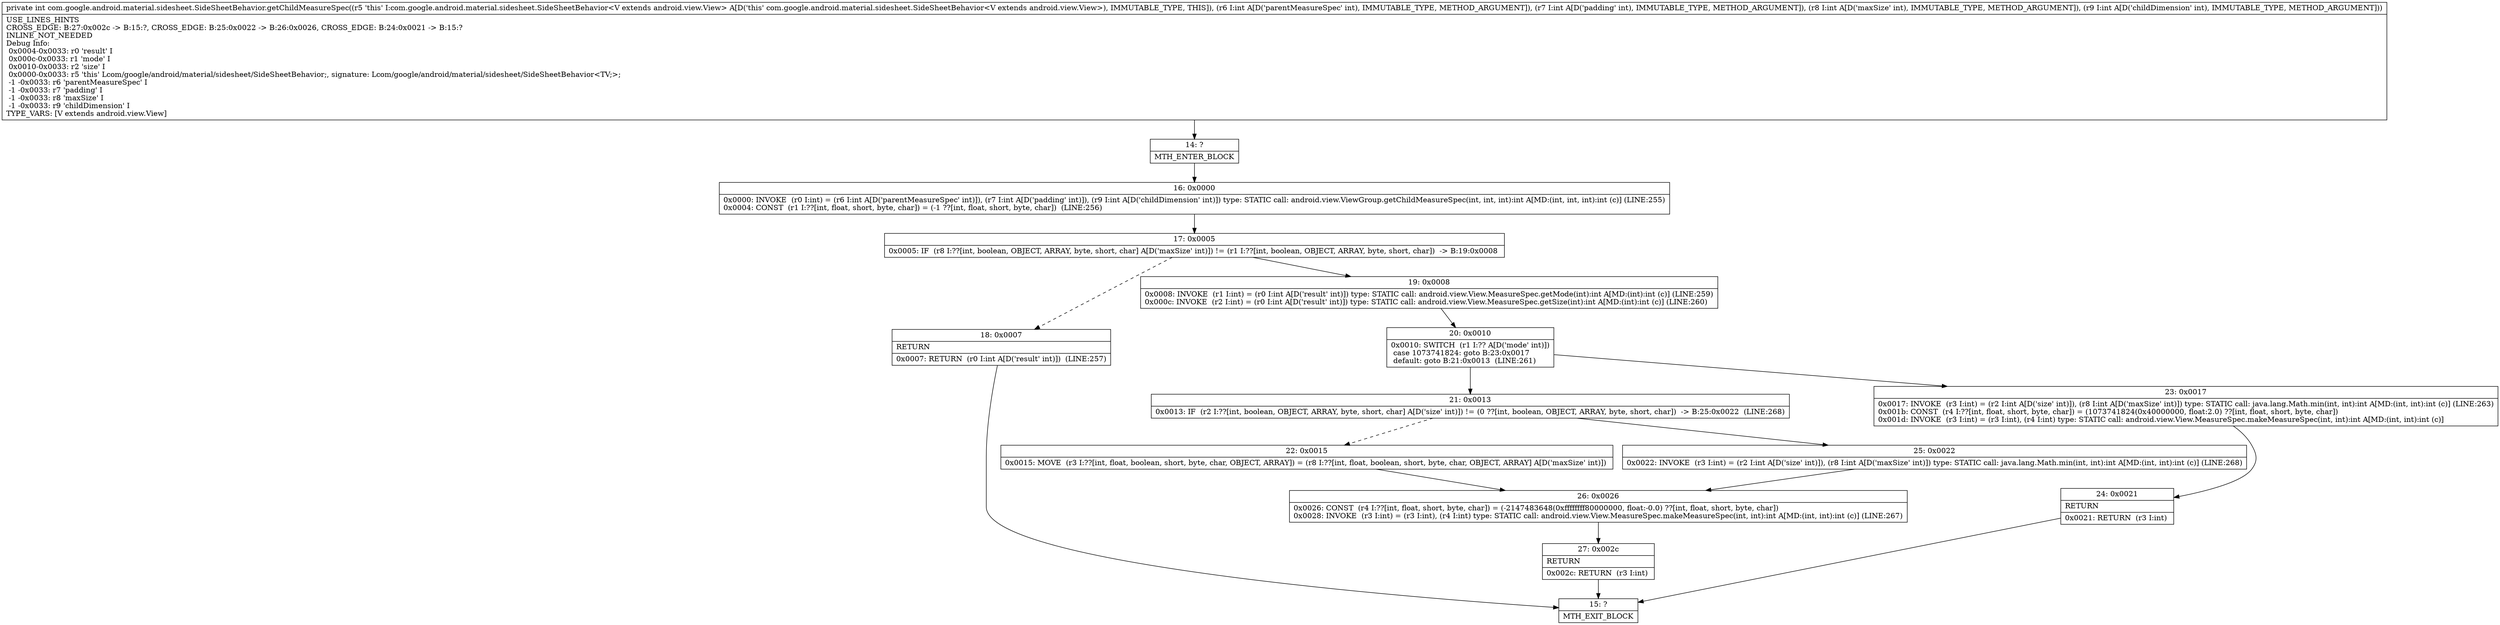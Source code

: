 digraph "CFG forcom.google.android.material.sidesheet.SideSheetBehavior.getChildMeasureSpec(IIII)I" {
Node_14 [shape=record,label="{14\:\ ?|MTH_ENTER_BLOCK\l}"];
Node_16 [shape=record,label="{16\:\ 0x0000|0x0000: INVOKE  (r0 I:int) = (r6 I:int A[D('parentMeasureSpec' int)]), (r7 I:int A[D('padding' int)]), (r9 I:int A[D('childDimension' int)]) type: STATIC call: android.view.ViewGroup.getChildMeasureSpec(int, int, int):int A[MD:(int, int, int):int (c)] (LINE:255)\l0x0004: CONST  (r1 I:??[int, float, short, byte, char]) = (\-1 ??[int, float, short, byte, char])  (LINE:256)\l}"];
Node_17 [shape=record,label="{17\:\ 0x0005|0x0005: IF  (r8 I:??[int, boolean, OBJECT, ARRAY, byte, short, char] A[D('maxSize' int)]) != (r1 I:??[int, boolean, OBJECT, ARRAY, byte, short, char])  \-\> B:19:0x0008 \l}"];
Node_18 [shape=record,label="{18\:\ 0x0007|RETURN\l|0x0007: RETURN  (r0 I:int A[D('result' int)])  (LINE:257)\l}"];
Node_15 [shape=record,label="{15\:\ ?|MTH_EXIT_BLOCK\l}"];
Node_19 [shape=record,label="{19\:\ 0x0008|0x0008: INVOKE  (r1 I:int) = (r0 I:int A[D('result' int)]) type: STATIC call: android.view.View.MeasureSpec.getMode(int):int A[MD:(int):int (c)] (LINE:259)\l0x000c: INVOKE  (r2 I:int) = (r0 I:int A[D('result' int)]) type: STATIC call: android.view.View.MeasureSpec.getSize(int):int A[MD:(int):int (c)] (LINE:260)\l}"];
Node_20 [shape=record,label="{20\:\ 0x0010|0x0010: SWITCH  (r1 I:?? A[D('mode' int)])\l case 1073741824: goto B:23:0x0017\l default: goto B:21:0x0013  (LINE:261)\l}"];
Node_21 [shape=record,label="{21\:\ 0x0013|0x0013: IF  (r2 I:??[int, boolean, OBJECT, ARRAY, byte, short, char] A[D('size' int)]) != (0 ??[int, boolean, OBJECT, ARRAY, byte, short, char])  \-\> B:25:0x0022  (LINE:268)\l}"];
Node_22 [shape=record,label="{22\:\ 0x0015|0x0015: MOVE  (r3 I:??[int, float, boolean, short, byte, char, OBJECT, ARRAY]) = (r8 I:??[int, float, boolean, short, byte, char, OBJECT, ARRAY] A[D('maxSize' int)]) \l}"];
Node_26 [shape=record,label="{26\:\ 0x0026|0x0026: CONST  (r4 I:??[int, float, short, byte, char]) = (\-2147483648(0xffffffff80000000, float:\-0.0) ??[int, float, short, byte, char]) \l0x0028: INVOKE  (r3 I:int) = (r3 I:int), (r4 I:int) type: STATIC call: android.view.View.MeasureSpec.makeMeasureSpec(int, int):int A[MD:(int, int):int (c)] (LINE:267)\l}"];
Node_27 [shape=record,label="{27\:\ 0x002c|RETURN\l|0x002c: RETURN  (r3 I:int) \l}"];
Node_25 [shape=record,label="{25\:\ 0x0022|0x0022: INVOKE  (r3 I:int) = (r2 I:int A[D('size' int)]), (r8 I:int A[D('maxSize' int)]) type: STATIC call: java.lang.Math.min(int, int):int A[MD:(int, int):int (c)] (LINE:268)\l}"];
Node_23 [shape=record,label="{23\:\ 0x0017|0x0017: INVOKE  (r3 I:int) = (r2 I:int A[D('size' int)]), (r8 I:int A[D('maxSize' int)]) type: STATIC call: java.lang.Math.min(int, int):int A[MD:(int, int):int (c)] (LINE:263)\l0x001b: CONST  (r4 I:??[int, float, short, byte, char]) = (1073741824(0x40000000, float:2.0) ??[int, float, short, byte, char]) \l0x001d: INVOKE  (r3 I:int) = (r3 I:int), (r4 I:int) type: STATIC call: android.view.View.MeasureSpec.makeMeasureSpec(int, int):int A[MD:(int, int):int (c)]\l}"];
Node_24 [shape=record,label="{24\:\ 0x0021|RETURN\l|0x0021: RETURN  (r3 I:int) \l}"];
MethodNode[shape=record,label="{private int com.google.android.material.sidesheet.SideSheetBehavior.getChildMeasureSpec((r5 'this' I:com.google.android.material.sidesheet.SideSheetBehavior\<V extends android.view.View\> A[D('this' com.google.android.material.sidesheet.SideSheetBehavior\<V extends android.view.View\>), IMMUTABLE_TYPE, THIS]), (r6 I:int A[D('parentMeasureSpec' int), IMMUTABLE_TYPE, METHOD_ARGUMENT]), (r7 I:int A[D('padding' int), IMMUTABLE_TYPE, METHOD_ARGUMENT]), (r8 I:int A[D('maxSize' int), IMMUTABLE_TYPE, METHOD_ARGUMENT]), (r9 I:int A[D('childDimension' int), IMMUTABLE_TYPE, METHOD_ARGUMENT]))  | USE_LINES_HINTS\lCROSS_EDGE: B:27:0x002c \-\> B:15:?, CROSS_EDGE: B:25:0x0022 \-\> B:26:0x0026, CROSS_EDGE: B:24:0x0021 \-\> B:15:?\lINLINE_NOT_NEEDED\lDebug Info:\l  0x0004\-0x0033: r0 'result' I\l  0x000c\-0x0033: r1 'mode' I\l  0x0010\-0x0033: r2 'size' I\l  0x0000\-0x0033: r5 'this' Lcom\/google\/android\/material\/sidesheet\/SideSheetBehavior;, signature: Lcom\/google\/android\/material\/sidesheet\/SideSheetBehavior\<TV;\>;\l  \-1 \-0x0033: r6 'parentMeasureSpec' I\l  \-1 \-0x0033: r7 'padding' I\l  \-1 \-0x0033: r8 'maxSize' I\l  \-1 \-0x0033: r9 'childDimension' I\lTYPE_VARS: [V extends android.view.View]\l}"];
MethodNode -> Node_14;Node_14 -> Node_16;
Node_16 -> Node_17;
Node_17 -> Node_18[style=dashed];
Node_17 -> Node_19;
Node_18 -> Node_15;
Node_19 -> Node_20;
Node_20 -> Node_21;
Node_20 -> Node_23;
Node_21 -> Node_22[style=dashed];
Node_21 -> Node_25;
Node_22 -> Node_26;
Node_26 -> Node_27;
Node_27 -> Node_15;
Node_25 -> Node_26;
Node_23 -> Node_24;
Node_24 -> Node_15;
}

